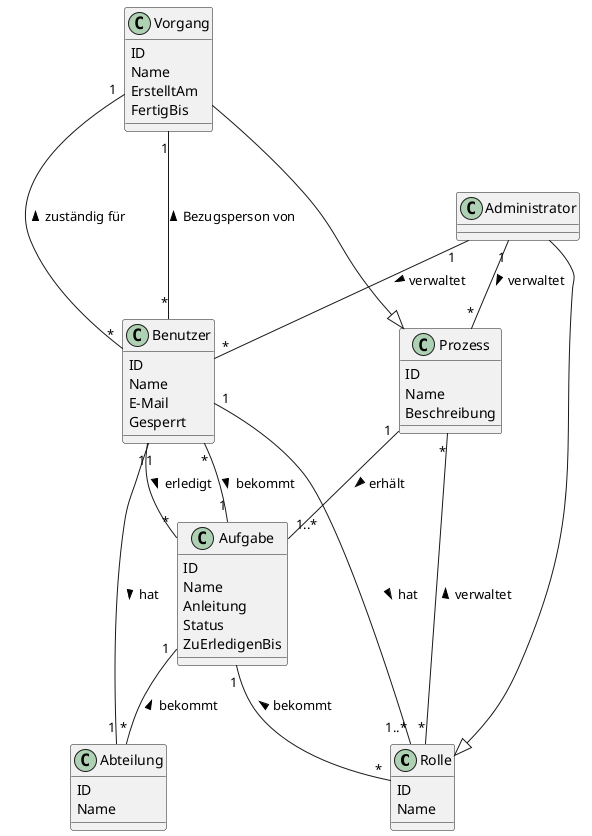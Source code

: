 @startuml
      
      class Rolle {
            ID
            Name           
      }

      class Benutzer {
            ID
            Name
            E-Mail
            Gesperrt

      }

      class Administrator {}
      
      class Prozess{
            ID
            Name
            Beschreibung
      }


      class Vorgang{
            ID
            Name
            ErstelltAm
            FertigBis
      }

      class Aufgabe {
            ID
            Name
            Anleitung
            Status
            ZuErledigenBis
            
      }

      class Abteilung {
            ID
            Name
      }

      Benutzer "1" -- "1..*" Rolle : > hat
      Benutzer "1" -- "1" Abteilung : > hat
      Benutzer "1" -- "*" Aufgabe : > erledigt
      
      Administrator ---|> Rolle
      Administrator "1" -- "*" Prozess : > verwaltet
      Administrator "1" -- "*" Benutzer : > verwaltet

      Prozess "*" -- "*" Rolle : < verwaltet
      Prozess "1" -- "1..*" Aufgabe : > erhält
      
      Vorgang "1" -- "*" Benutzer :< zuständig für
      Vorgang "1" -- "*" Benutzer :< Bezugsperson von
      Vorgang ---|> Prozess

      Aufgabe "1" -- "*" Benutzer : < bekommt
      Aufgabe "1" -- "*" Rolle : < bekommt
      Aufgabe "1" -- "*" Abteilung : < bekommt




@enduml
